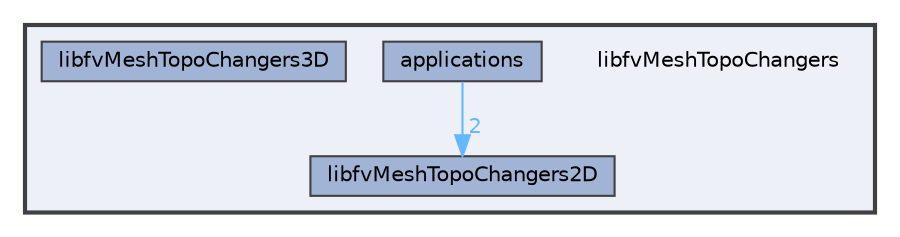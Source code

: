 digraph "libfvMeshTopoChangers"
{
 // LATEX_PDF_SIZE
  bgcolor="transparent";
  edge [fontname=Helvetica,fontsize=10,labelfontname=Helvetica,labelfontsize=10];
  node [fontname=Helvetica,fontsize=10,shape=box,height=0.2,width=0.4];
  compound=true
  subgraph clusterdir_84e4000c3920469752e6d43ab1e12a73 {
    graph [ bgcolor="#edf0f7", pencolor="grey25", label="", fontname=Helvetica,fontsize=10 style="filled,bold", URL="dir_84e4000c3920469752e6d43ab1e12a73.html",tooltip=""]
    dir_84e4000c3920469752e6d43ab1e12a73 [shape=plaintext, label="libfvMeshTopoChangers"];
  dir_a93d9f19cde9bf4dd287a0c783c8111b [label="applications", fillcolor="#a2b4d6", color="grey25", style="filled", URL="dir_a93d9f19cde9bf4dd287a0c783c8111b.html",tooltip=""];
  dir_e70a7755e150c593f186c0e66e788d45 [label="libfvMeshTopoChangers2D", fillcolor="#a2b4d6", color="grey25", style="filled", URL="dir_e70a7755e150c593f186c0e66e788d45.html",tooltip=""];
  dir_79a2bea918b32a03404eb048f5eee9a8 [label="libfvMeshTopoChangers3D", fillcolor="#a2b4d6", color="grey25", style="filled", URL="dir_79a2bea918b32a03404eb048f5eee9a8.html",tooltip=""];
  }
  dir_a93d9f19cde9bf4dd287a0c783c8111b->dir_e70a7755e150c593f186c0e66e788d45 [headlabel="2", labeldistance=1.5 headhref="dir_000000_000017.html" href="dir_000000_000017.html" color="steelblue1" fontcolor="steelblue1"];
}
